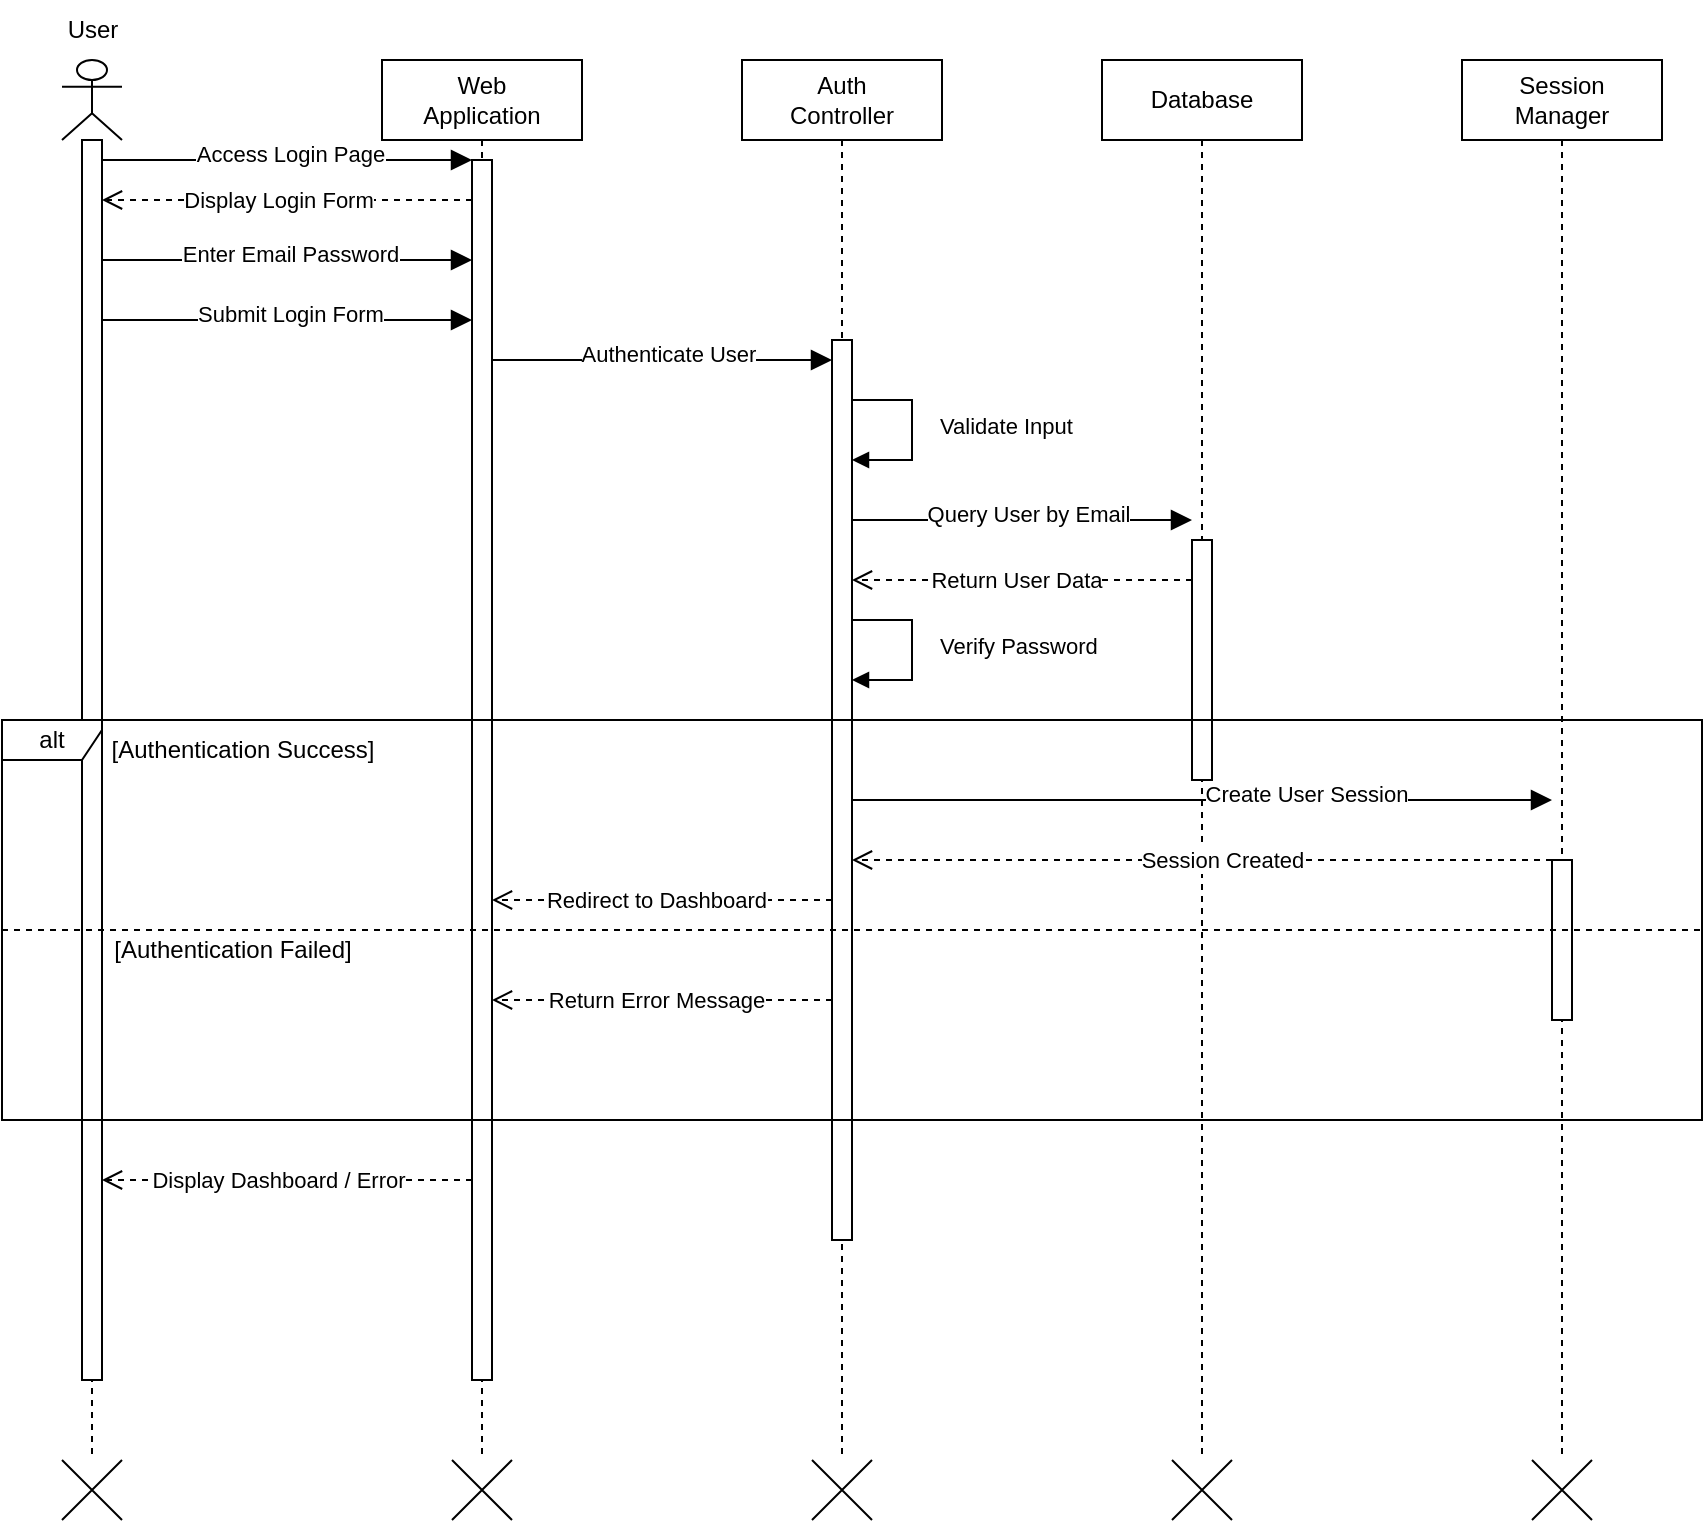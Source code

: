 <mxfile version="27.0.5">
  <diagram name="User-Authentication-Flow" id="user-auth-flow">
    <mxGraphModel dx="856" dy="561" grid="1" gridSize="10" guides="1" tooltips="1" connect="1" arrows="1" fold="1" page="1" pageScale="1" pageWidth="1169" pageHeight="800" math="0" shadow="0">
      <root>
        <mxCell id="0" />
        <mxCell id="1" parent="0" />
        <mxCell id="actor-user" value="" style="shape=umlLifeline;perimeter=lifelinePerimeter;whiteSpace=wrap;html=1;container=1;dropTarget=0;collapsible=0;recursiveResize=0;outlineConnect=0;portConstraint=eastwest;newEdgeStyle={&quot;curved&quot;:0,&quot;rounded&quot;:0};participant=umlActor;" parent="1" vertex="1">
          <mxGeometry x="120" y="40" width="30" height="700" as="geometry" />
        </mxCell>
        <mxCell id="actor-user-activation" value="" style="html=1;points=[[0,0,0,0,5],[0,1,0,0,-5],[1,0,0,0,5],[1,1,0,0,-5]];perimeter=orthogonalPerimeter;outlineConnect=0;targetShapes=umlLifeline;portConstraint=eastwest;newEdgeStyle={&quot;curved&quot;:0,&quot;rounded&quot;:0};" parent="actor-user" vertex="1">
          <mxGeometry x="10" y="40" width="10" height="620" as="geometry" />
        </mxCell>
        <mxCell id="web-app" value="Web&lt;div&gt;Application&lt;/div&gt;" style="shape=umlLifeline;perimeter=lifelinePerimeter;whiteSpace=wrap;html=1;container=1;dropTarget=0;collapsible=0;recursiveResize=0;outlineConnect=0;portConstraint=eastwest;newEdgeStyle={&quot;curved&quot;:0,&quot;rounded&quot;:0};" parent="1" vertex="1">
          <mxGeometry x="280" y="40" width="100" height="700" as="geometry" />
        </mxCell>
        <mxCell id="web-app-activation" value="" style="html=1;points=[[0,0,0,0,5],[0,1,0,0,-5],[1,0,0,0,5],[1,1,0,0,-5]];perimeter=orthogonalPerimeter;outlineConnect=0;targetShapes=umlLifeline;portConstraint=eastwest;newEdgeStyle={&quot;curved&quot;:0,&quot;rounded&quot;:0};" parent="web-app" vertex="1">
          <mxGeometry x="45" y="50" width="10" height="610" as="geometry" />
        </mxCell>
        <mxCell id="auth-controller" value="Auth&lt;div&gt;Controller&lt;/div&gt;" style="shape=umlLifeline;perimeter=lifelinePerimeter;whiteSpace=wrap;html=1;container=1;dropTarget=0;collapsible=0;recursiveResize=0;outlineConnect=0;portConstraint=eastwest;newEdgeStyle={&quot;curved&quot;:0,&quot;rounded&quot;:0};" parent="1" vertex="1">
          <mxGeometry x="460" y="40" width="100" height="700" as="geometry" />
        </mxCell>
        <mxCell id="auth-controller-activation" value="" style="html=1;points=[[0,0,0,0,5],[0,1,0,0,-5],[1,0,0,0,5],[1,1,0,0,-5]];perimeter=orthogonalPerimeter;outlineConnect=0;targetShapes=umlLifeline;portConstraint=eastwest;newEdgeStyle={&quot;curved&quot;:0,&quot;rounded&quot;:0};" parent="auth-controller" vertex="1">
          <mxGeometry x="45" y="140" width="10" height="450" as="geometry" />
        </mxCell>
        <mxCell id="database" value="Database" style="shape=umlLifeline;perimeter=lifelinePerimeter;whiteSpace=wrap;html=1;container=1;dropTarget=0;collapsible=0;recursiveResize=0;outlineConnect=0;portConstraint=eastwest;newEdgeStyle={&quot;curved&quot;:0,&quot;rounded&quot;:0};" parent="1" vertex="1">
          <mxGeometry x="640" y="40" width="100" height="700" as="geometry" />
        </mxCell>
        <mxCell id="database-activation" value="" style="html=1;points=[[0,0,0,0,5],[0,1,0,0,-5],[1,0,0,0,5],[1,1,0,0,-5]];perimeter=orthogonalPerimeter;outlineConnect=0;targetShapes=umlLifeline;portConstraint=eastwest;newEdgeStyle={&quot;curved&quot;:0,&quot;rounded&quot;:0};" parent="database" vertex="1">
          <mxGeometry x="45" y="240" width="10" height="120" as="geometry" />
        </mxCell>
        <mxCell id="session" value="Session&lt;div&gt;Manager&lt;/div&gt;" style="shape=umlLifeline;perimeter=lifelinePerimeter;whiteSpace=wrap;html=1;container=1;dropTarget=0;collapsible=0;recursiveResize=0;outlineConnect=0;portConstraint=eastwest;newEdgeStyle={&quot;curved&quot;:0,&quot;rounded&quot;:0};" parent="1" vertex="1">
          <mxGeometry x="820" y="40" width="100" height="700" as="geometry" />
        </mxCell>
        <mxCell id="session-activation" value="" style="html=1;points=[[0,0,0,0,5],[0,1,0,0,-5],[1,0,0,0,5],[1,1,0,0,-5]];perimeter=orthogonalPerimeter;outlineConnect=0;targetShapes=umlLifeline;portConstraint=eastwest;newEdgeStyle={&quot;curved&quot;:0,&quot;rounded&quot;:0};" parent="session" vertex="1">
          <mxGeometry x="45" y="400" width="10" height="80" as="geometry" />
        </mxCell>
        <mxCell id="actor-user-label" value="User" style="text;html=1;align=center;verticalAlign=middle;resizable=0;points=[];autosize=1;strokeColor=none;fillColor=none;" parent="1" vertex="1">
          <mxGeometry x="115" y="10" width="40" height="30" as="geometry" />
        </mxCell>
        <mxCell id="msg-access-login" value="" style="endArrow=block;startArrow=none;endFill=1;startFill=0;endSize=8;html=1;verticalAlign=bottom;labelBackgroundColor=none;strokeWidth=1;rounded=0;" parent="1" edge="1">
          <mxGeometry width="160" relative="1" as="geometry">
            <mxPoint x="140" y="90" as="sourcePoint" />
            <mxPoint x="325" y="90" as="targetPoint" />
          </mxGeometry>
        </mxCell>
        <mxCell id="msg-access-login-label" value="Access Login Page" style="edgeLabel;html=1;align=center;verticalAlign=middle;resizable=0;points=[];" parent="msg-access-login" vertex="1" connectable="0">
          <mxGeometry x="-0.238" y="3" relative="1" as="geometry">
            <mxPoint x="23" as="offset" />
          </mxGeometry>
        </mxCell>
        <mxCell id="msg-display-login" value="" style="html=1;verticalAlign=bottom;endArrow=open;dashed=1;endSize=8;curved=0;rounded=0;" parent="1" edge="1">
          <mxGeometry relative="1" as="geometry">
            <mxPoint x="325" y="110" as="sourcePoint" />
            <mxPoint x="140" y="110" as="targetPoint" />
          </mxGeometry>
        </mxCell>
        <mxCell id="msg-display-login-label" value="Display Login Form" style="edgeLabel;html=1;align=center;verticalAlign=middle;resizable=0;points=[];" parent="msg-display-login" vertex="1" connectable="0">
          <mxGeometry x="0.19" y="-1" relative="1" as="geometry">
            <mxPoint x="13" y="1" as="offset" />
          </mxGeometry>
        </mxCell>
        <mxCell id="msg-enter-credentials" value="" style="endArrow=block;startArrow=none;endFill=1;startFill=0;endSize=8;html=1;verticalAlign=bottom;labelBackgroundColor=none;strokeWidth=1;rounded=0;" parent="1" edge="1">
          <mxGeometry width="160" relative="1" as="geometry">
            <mxPoint x="140" y="140" as="sourcePoint" />
            <mxPoint x="325" y="140" as="targetPoint" />
          </mxGeometry>
        </mxCell>
        <mxCell id="msg-enter-credentials-label" value="Enter Email  Password" style="edgeLabel;html=1;align=center;verticalAlign=middle;resizable=0;points=[];" parent="msg-enter-credentials" vertex="1" connectable="0">
          <mxGeometry x="-0.238" y="3" relative="1" as="geometry">
            <mxPoint x="23" as="offset" />
          </mxGeometry>
        </mxCell>
        <mxCell id="msg-submit-login" value="" style="endArrow=block;startArrow=none;endFill=1;startFill=0;endSize=8;html=1;verticalAlign=bottom;labelBackgroundColor=none;strokeWidth=1;rounded=0;" parent="1" edge="1">
          <mxGeometry width="160" relative="1" as="geometry">
            <mxPoint x="140" y="170" as="sourcePoint" />
            <mxPoint x="325" y="170" as="targetPoint" />
          </mxGeometry>
        </mxCell>
        <mxCell id="msg-submit-login-label" value="Submit Login Form" style="edgeLabel;html=1;align=center;verticalAlign=middle;resizable=0;points=[];" parent="msg-submit-login" vertex="1" connectable="0">
          <mxGeometry x="-0.238" y="3" relative="1" as="geometry">
            <mxPoint x="23" as="offset" />
          </mxGeometry>
        </mxCell>
        <mxCell id="msg-forward-auth" value="" style="endArrow=block;startArrow=none;endFill=1;startFill=0;endSize=8;html=1;verticalAlign=bottom;labelBackgroundColor=none;strokeWidth=1;rounded=0;" parent="1" edge="1">
          <mxGeometry width="160" relative="1" as="geometry">
            <mxPoint x="335" y="190" as="sourcePoint" />
            <mxPoint x="505" y="190" as="targetPoint" />
          </mxGeometry>
        </mxCell>
        <mxCell id="msg-forward-auth-label" value="Authenticate User" style="edgeLabel;html=1;align=center;verticalAlign=middle;resizable=0;points=[];" parent="msg-forward-auth" vertex="1" connectable="0">
          <mxGeometry x="-0.238" y="3" relative="1" as="geometry">
            <mxPoint x="23" as="offset" />
          </mxGeometry>
        </mxCell>
        <mxCell id="validate-input" value="Validate Input" style="html=1;align=left;spacingLeft=2;endArrow=block;rounded=0;edgeStyle=orthogonalEdgeStyle;curved=0;rounded=0;" parent="1" edge="1">
          <mxGeometry x="-0.048" y="10" relative="1" as="geometry">
            <mxPoint x="515" y="210" as="sourcePoint" />
            <Array as="points">
              <mxPoint x="545" y="210" />
              <mxPoint x="545" y="240" />
            </Array>
            <mxPoint x="515" y="240" as="targetPoint" />
            <mxPoint as="offset" />
          </mxGeometry>
        </mxCell>
        <mxCell id="msg-query-user" value="" style="endArrow=block;startArrow=none;endFill=1;startFill=0;endSize=8;html=1;verticalAlign=bottom;labelBackgroundColor=none;strokeWidth=1;rounded=0;" parent="1" edge="1">
          <mxGeometry width="160" relative="1" as="geometry">
            <mxPoint x="515" y="270" as="sourcePoint" />
            <mxPoint x="685" y="270" as="targetPoint" />
          </mxGeometry>
        </mxCell>
        <mxCell id="msg-query-user-label" value="Query User by Email" style="edgeLabel;html=1;align=center;verticalAlign=middle;resizable=0;points=[];" parent="msg-query-user" vertex="1" connectable="0">
          <mxGeometry x="-0.238" y="3" relative="1" as="geometry">
            <mxPoint x="23" as="offset" />
          </mxGeometry>
        </mxCell>
        <mxCell id="msg-return-user" value="" style="html=1;verticalAlign=bottom;endArrow=open;dashed=1;endSize=8;curved=0;rounded=0;" parent="1" edge="1">
          <mxGeometry relative="1" as="geometry">
            <mxPoint x="685" y="300" as="sourcePoint" />
            <mxPoint x="515" y="300" as="targetPoint" />
          </mxGeometry>
        </mxCell>
        <mxCell id="msg-return-user-label" value="Return User Data" style="edgeLabel;html=1;align=center;verticalAlign=middle;resizable=0;points=[];" parent="msg-return-user" vertex="1" connectable="0">
          <mxGeometry x="0.19" y="-1" relative="1" as="geometry">
            <mxPoint x="13" y="1" as="offset" />
          </mxGeometry>
        </mxCell>
        <mxCell id="verify-password" value="Verify Password" style="html=1;align=left;spacingLeft=2;endArrow=block;rounded=0;edgeStyle=orthogonalEdgeStyle;curved=0;rounded=0;" parent="1" edge="1">
          <mxGeometry x="-0.048" y="10" relative="1" as="geometry">
            <mxPoint x="515" y="320" as="sourcePoint" />
            <Array as="points">
              <mxPoint x="545" y="320" />
              <mxPoint x="545" y="350" />
            </Array>
            <mxPoint x="515" y="350" as="targetPoint" />
            <mxPoint as="offset" />
          </mxGeometry>
        </mxCell>
        <mxCell id="alt-auth-frame" value="alt" style="shape=umlFrame;whiteSpace=wrap;html=1;pointerEvents=0;recursiveResize=0;container=1;collapsible=0;width=50;height=20;" parent="1" vertex="1">
          <mxGeometry x="90" y="370" width="850" height="200" as="geometry" />
        </mxCell>
        <mxCell id="alt-auth-success-guard" value="[Authentication Success]" style="text;html=1;align=center;verticalAlign=middle;resizable=0;points=[];autosize=1;strokeColor=none;fillColor=none;" parent="alt-auth-frame" vertex="1">
          <mxGeometry x="50" width="140" height="30" as="geometry" />
        </mxCell>
        <mxCell id="alt-auth-divider" value="" style="line;strokeWidth=1;dashed=1;labelPosition=center;verticalLabelPosition=bottom;align=left;verticalAlign=top;spacingLeft=20;spacingTop=15;html=1;whiteSpace=wrap;" parent="alt-auth-frame" vertex="1">
          <mxGeometry y="100" width="850" height="10" as="geometry" />
        </mxCell>
        <mxCell id="alt-auth-failure-guard" value="[Authentication Failed]" style="text;html=1;align=center;verticalAlign=middle;resizable=0;points=[];autosize=1;strokeColor=none;fillColor=none;" parent="alt-auth-frame" vertex="1">
          <mxGeometry x="50" y="100" width="130" height="30" as="geometry" />
        </mxCell>
        <mxCell id="msg-create-session" value="" style="endArrow=block;startArrow=none;endFill=1;startFill=0;endSize=8;html=1;verticalAlign=bottom;labelBackgroundColor=none;strokeWidth=1;rounded=0;" parent="1" edge="1">
          <mxGeometry width="160" relative="1" as="geometry">
            <mxPoint x="515" y="410" as="sourcePoint" />
            <mxPoint x="865" y="410" as="targetPoint" />
          </mxGeometry>
        </mxCell>
        <mxCell id="msg-create-session-label" value="Create User Session" style="edgeLabel;html=1;align=center;verticalAlign=middle;resizable=0;points=[];" parent="msg-create-session" vertex="1" connectable="0">
          <mxGeometry x="-0.238" y="3" relative="1" as="geometry">
            <mxPoint x="93" as="offset" />
          </mxGeometry>
        </mxCell>
        <mxCell id="msg-session-created" value="" style="html=1;verticalAlign=bottom;endArrow=open;dashed=1;endSize=8;curved=0;rounded=0;" parent="1" edge="1">
          <mxGeometry relative="1" as="geometry">
            <mxPoint x="865" y="440" as="sourcePoint" />
            <mxPoint x="515" y="440" as="targetPoint" />
          </mxGeometry>
        </mxCell>
        <mxCell id="msg-session-created-label" value="Session Created" style="edgeLabel;html=1;align=center;verticalAlign=middle;resizable=0;points=[];" parent="msg-session-created" vertex="1" connectable="0">
          <mxGeometry x="0.19" y="-1" relative="1" as="geometry">
            <mxPoint x="43" y="1" as="offset" />
          </mxGeometry>
        </mxCell>
        <mxCell id="msg-redirect-dashboard" value="" style="html=1;verticalAlign=bottom;endArrow=open;dashed=1;endSize=8;curved=0;rounded=0;" parent="1" edge="1">
          <mxGeometry relative="1" as="geometry">
            <mxPoint x="505" y="460" as="sourcePoint" />
            <mxPoint x="335" y="460" as="targetPoint" />
          </mxGeometry>
        </mxCell>
        <mxCell id="msg-redirect-dashboard-label" value="Redirect to Dashboard" style="edgeLabel;html=1;align=center;verticalAlign=middle;resizable=0;points=[];" parent="msg-redirect-dashboard" vertex="1" connectable="0">
          <mxGeometry x="0.19" y="-1" relative="1" as="geometry">
            <mxPoint x="13" y="1" as="offset" />
          </mxGeometry>
        </mxCell>
        <mxCell id="msg-auth-error" value="" style="html=1;verticalAlign=bottom;endArrow=open;dashed=1;endSize=8;curved=0;rounded=0;" parent="1" edge="1">
          <mxGeometry relative="1" as="geometry">
            <mxPoint x="505" y="510" as="sourcePoint" />
            <mxPoint x="335" y="510" as="targetPoint" />
          </mxGeometry>
        </mxCell>
        <mxCell id="msg-auth-error-label" value="Return Error Message" style="edgeLabel;html=1;align=center;verticalAlign=middle;resizable=0;points=[];" parent="msg-auth-error" vertex="1" connectable="0">
          <mxGeometry x="0.19" y="-1" relative="1" as="geometry">
            <mxPoint x="13" y="1" as="offset" />
          </mxGeometry>
        </mxCell>
        <mxCell id="msg-display-result" value="" style="html=1;verticalAlign=bottom;endArrow=open;dashed=1;endSize=8;curved=0;rounded=0;" parent="1" edge="1">
          <mxGeometry relative="1" as="geometry">
            <mxPoint x="325" y="600" as="sourcePoint" />
            <mxPoint x="140" y="600" as="targetPoint" />
          </mxGeometry>
        </mxCell>
        <mxCell id="msg-display-result-label" value="Display Dashboard / Error" style="edgeLabel;html=1;align=center;verticalAlign=middle;resizable=0;points=[];" parent="msg-display-result" vertex="1" connectable="0">
          <mxGeometry x="0.19" y="-1" relative="1" as="geometry">
            <mxPoint x="13" y="1" as="offset" />
          </mxGeometry>
        </mxCell>
        <mxCell id="terminate-user" value="" style="shape=umlDestroy;html=1;" parent="1" vertex="1">
          <mxGeometry x="120" y="740" width="30" height="30" as="geometry" />
        </mxCell>
        <mxCell id="terminate-app" value="" style="shape=umlDestroy;html=1;" parent="1" vertex="1">
          <mxGeometry x="315" y="740" width="30" height="30" as="geometry" />
        </mxCell>
        <mxCell id="terminate-auth" value="" style="shape=umlDestroy;html=1;" parent="1" vertex="1">
          <mxGeometry x="495" y="740" width="30" height="30" as="geometry" />
        </mxCell>
        <mxCell id="terminate-database" value="" style="shape=umlDestroy;html=1;" parent="1" vertex="1">
          <mxGeometry x="675" y="740" width="30" height="30" as="geometry" />
        </mxCell>
        <mxCell id="terminate-session" value="" style="shape=umlDestroy;html=1;" parent="1" vertex="1">
          <mxGeometry x="855" y="740" width="30" height="30" as="geometry" />
        </mxCell>
      </root>
    </mxGraphModel>
  </diagram>
</mxfile>
